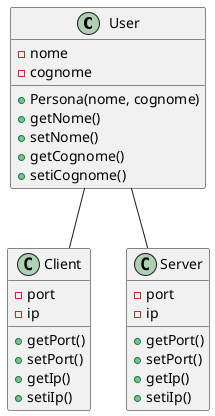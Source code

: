 @startuml Rubrica Class
class "User" {
    +Persona(nome, cognome)

    -nome
    -cognome 
    
    +getNome()
    +setNome()
    +getCognome()
    +setiCognome()
}

Class "Client" {
    -port
    -ip

    +getPort()
    +setPort()
    +getIp()
    +setiIp()
}

Class "Server" {
    -port
    -ip

    +getPort()
    +setPort()
    +getIp()
    +setiIp()
}

User -- Client
User -- Server
@enduml